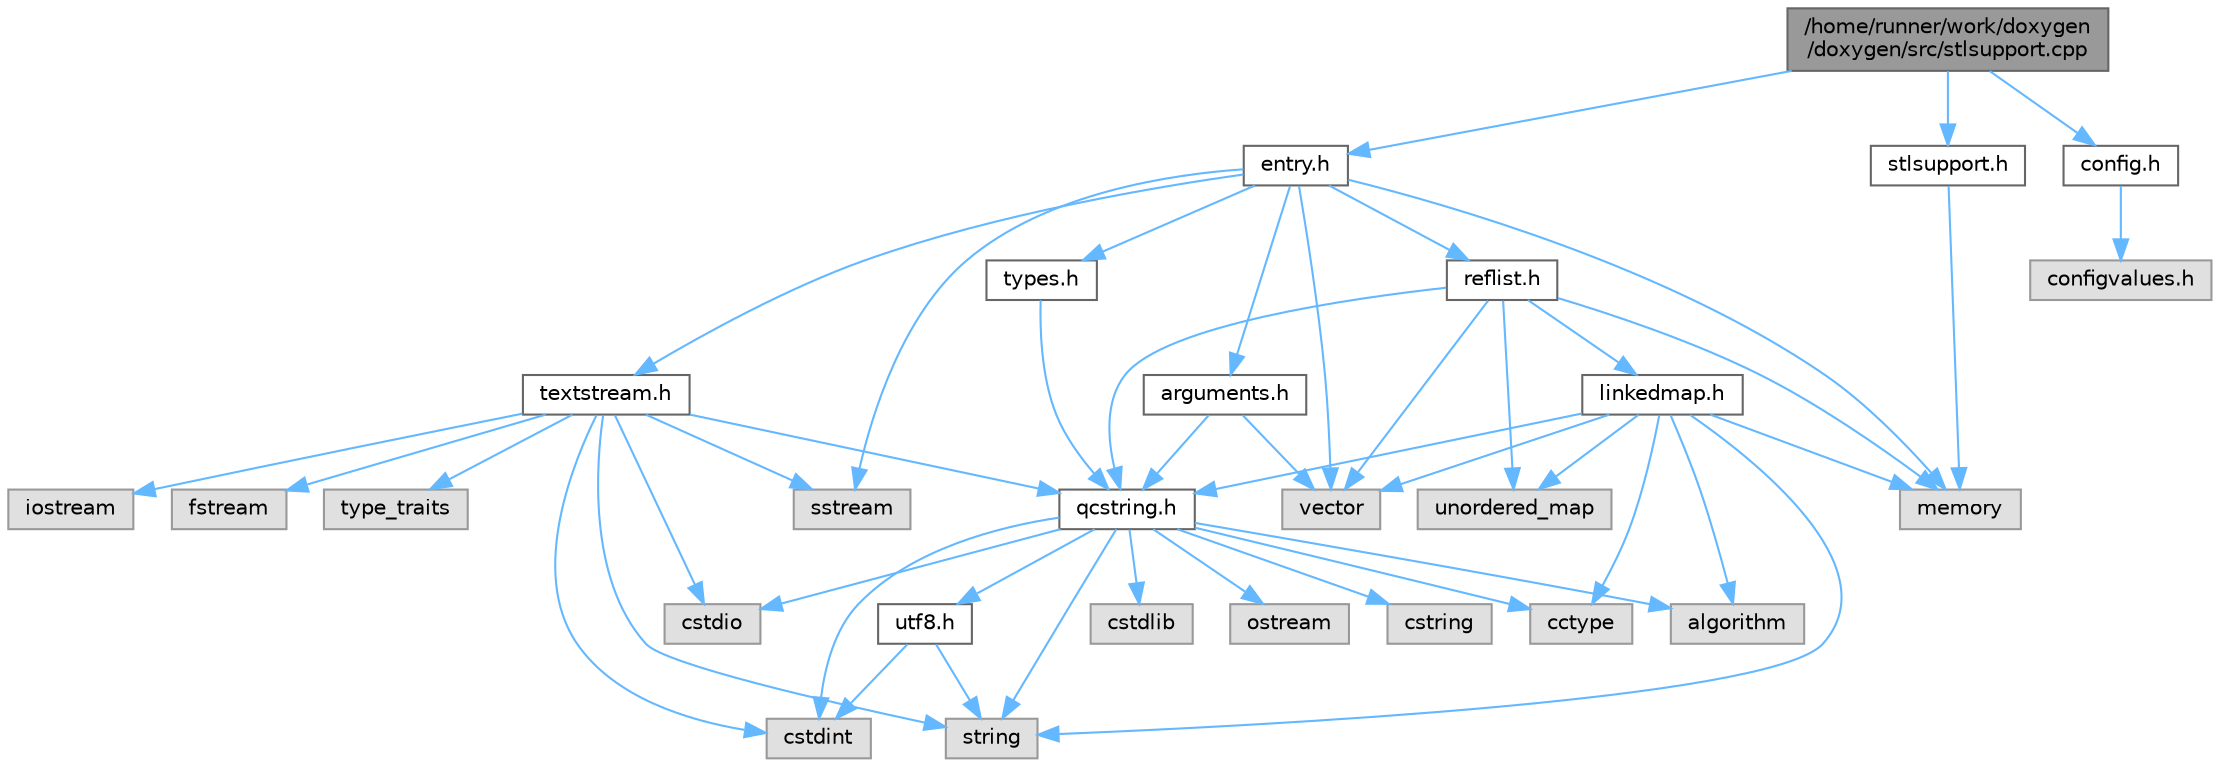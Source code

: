 digraph "/home/runner/work/doxygen/doxygen/src/stlsupport.cpp"
{
 // INTERACTIVE_SVG=YES
 // LATEX_PDF_SIZE
  bgcolor="transparent";
  edge [fontname=Helvetica,fontsize=10,labelfontname=Helvetica,labelfontsize=10];
  node [fontname=Helvetica,fontsize=10,shape=box,height=0.2,width=0.4];
  Node1 [id="Node000001",label="/home/runner/work/doxygen\l/doxygen/src/stlsupport.cpp",height=0.2,width=0.4,color="gray40", fillcolor="grey60", style="filled", fontcolor="black"];
  Node1 -> Node2 [id="edge1_Node000001_Node000002",color="steelblue1",style="solid"];
  Node2 [id="Node000002",label="stlsupport.h",height=0.2,width=0.4,color="grey40", fillcolor="white", style="filled",URL="$d1/d8b/stlsupport_8h.html",tooltip=" "];
  Node2 -> Node3 [id="edge2_Node000002_Node000003",color="steelblue1",style="solid"];
  Node3 [id="Node000003",label="memory",height=0.2,width=0.4,color="grey60", fillcolor="#E0E0E0", style="filled"];
  Node1 -> Node4 [id="edge3_Node000001_Node000004",color="steelblue1",style="solid"];
  Node4 [id="Node000004",label="entry.h",height=0.2,width=0.4,color="grey40", fillcolor="white", style="filled",URL="$d1/dc6/entry_8h.html",tooltip=" "];
  Node4 -> Node5 [id="edge4_Node000004_Node000005",color="steelblue1",style="solid"];
  Node5 [id="Node000005",label="vector",height=0.2,width=0.4,color="grey60", fillcolor="#E0E0E0", style="filled"];
  Node4 -> Node3 [id="edge5_Node000004_Node000003",color="steelblue1",style="solid"];
  Node4 -> Node6 [id="edge6_Node000004_Node000006",color="steelblue1",style="solid"];
  Node6 [id="Node000006",label="sstream",height=0.2,width=0.4,color="grey60", fillcolor="#E0E0E0", style="filled"];
  Node4 -> Node7 [id="edge7_Node000004_Node000007",color="steelblue1",style="solid"];
  Node7 [id="Node000007",label="types.h",height=0.2,width=0.4,color="grey40", fillcolor="white", style="filled",URL="$d9/d49/types_8h.html",tooltip="This file contains a number of basic enums and types."];
  Node7 -> Node8 [id="edge8_Node000007_Node000008",color="steelblue1",style="solid"];
  Node8 [id="Node000008",label="qcstring.h",height=0.2,width=0.4,color="grey40", fillcolor="white", style="filled",URL="$d7/d5c/qcstring_8h.html",tooltip=" "];
  Node8 -> Node9 [id="edge9_Node000008_Node000009",color="steelblue1",style="solid"];
  Node9 [id="Node000009",label="string",height=0.2,width=0.4,color="grey60", fillcolor="#E0E0E0", style="filled"];
  Node8 -> Node10 [id="edge10_Node000008_Node000010",color="steelblue1",style="solid"];
  Node10 [id="Node000010",label="algorithm",height=0.2,width=0.4,color="grey60", fillcolor="#E0E0E0", style="filled"];
  Node8 -> Node11 [id="edge11_Node000008_Node000011",color="steelblue1",style="solid"];
  Node11 [id="Node000011",label="cctype",height=0.2,width=0.4,color="grey60", fillcolor="#E0E0E0", style="filled"];
  Node8 -> Node12 [id="edge12_Node000008_Node000012",color="steelblue1",style="solid"];
  Node12 [id="Node000012",label="cstring",height=0.2,width=0.4,color="grey60", fillcolor="#E0E0E0", style="filled"];
  Node8 -> Node13 [id="edge13_Node000008_Node000013",color="steelblue1",style="solid"];
  Node13 [id="Node000013",label="cstdio",height=0.2,width=0.4,color="grey60", fillcolor="#E0E0E0", style="filled"];
  Node8 -> Node14 [id="edge14_Node000008_Node000014",color="steelblue1",style="solid"];
  Node14 [id="Node000014",label="cstdlib",height=0.2,width=0.4,color="grey60", fillcolor="#E0E0E0", style="filled"];
  Node8 -> Node15 [id="edge15_Node000008_Node000015",color="steelblue1",style="solid"];
  Node15 [id="Node000015",label="cstdint",height=0.2,width=0.4,color="grey60", fillcolor="#E0E0E0", style="filled"];
  Node8 -> Node16 [id="edge16_Node000008_Node000016",color="steelblue1",style="solid"];
  Node16 [id="Node000016",label="ostream",height=0.2,width=0.4,color="grey60", fillcolor="#E0E0E0", style="filled"];
  Node8 -> Node17 [id="edge17_Node000008_Node000017",color="steelblue1",style="solid"];
  Node17 [id="Node000017",label="utf8.h",height=0.2,width=0.4,color="grey40", fillcolor="white", style="filled",URL="$db/d7c/utf8_8h.html",tooltip="Various UTF8 related helper functions."];
  Node17 -> Node15 [id="edge18_Node000017_Node000015",color="steelblue1",style="solid"];
  Node17 -> Node9 [id="edge19_Node000017_Node000009",color="steelblue1",style="solid"];
  Node4 -> Node18 [id="edge20_Node000004_Node000018",color="steelblue1",style="solid"];
  Node18 [id="Node000018",label="arguments.h",height=0.2,width=0.4,color="grey40", fillcolor="white", style="filled",URL="$df/d9b/arguments_8h.html",tooltip=" "];
  Node18 -> Node5 [id="edge21_Node000018_Node000005",color="steelblue1",style="solid"];
  Node18 -> Node8 [id="edge22_Node000018_Node000008",color="steelblue1",style="solid"];
  Node4 -> Node19 [id="edge23_Node000004_Node000019",color="steelblue1",style="solid"];
  Node19 [id="Node000019",label="reflist.h",height=0.2,width=0.4,color="grey40", fillcolor="white", style="filled",URL="$d1/d02/reflist_8h.html",tooltip=" "];
  Node19 -> Node5 [id="edge24_Node000019_Node000005",color="steelblue1",style="solid"];
  Node19 -> Node20 [id="edge25_Node000019_Node000020",color="steelblue1",style="solid"];
  Node20 [id="Node000020",label="unordered_map",height=0.2,width=0.4,color="grey60", fillcolor="#E0E0E0", style="filled"];
  Node19 -> Node3 [id="edge26_Node000019_Node000003",color="steelblue1",style="solid"];
  Node19 -> Node8 [id="edge27_Node000019_Node000008",color="steelblue1",style="solid"];
  Node19 -> Node21 [id="edge28_Node000019_Node000021",color="steelblue1",style="solid"];
  Node21 [id="Node000021",label="linkedmap.h",height=0.2,width=0.4,color="grey40", fillcolor="white", style="filled",URL="$da/de1/linkedmap_8h.html",tooltip=" "];
  Node21 -> Node20 [id="edge29_Node000021_Node000020",color="steelblue1",style="solid"];
  Node21 -> Node5 [id="edge30_Node000021_Node000005",color="steelblue1",style="solid"];
  Node21 -> Node3 [id="edge31_Node000021_Node000003",color="steelblue1",style="solid"];
  Node21 -> Node9 [id="edge32_Node000021_Node000009",color="steelblue1",style="solid"];
  Node21 -> Node10 [id="edge33_Node000021_Node000010",color="steelblue1",style="solid"];
  Node21 -> Node11 [id="edge34_Node000021_Node000011",color="steelblue1",style="solid"];
  Node21 -> Node8 [id="edge35_Node000021_Node000008",color="steelblue1",style="solid"];
  Node4 -> Node22 [id="edge36_Node000004_Node000022",color="steelblue1",style="solid"];
  Node22 [id="Node000022",label="textstream.h",height=0.2,width=0.4,color="grey40", fillcolor="white", style="filled",URL="$d4/d7d/textstream_8h.html",tooltip=" "];
  Node22 -> Node9 [id="edge37_Node000022_Node000009",color="steelblue1",style="solid"];
  Node22 -> Node23 [id="edge38_Node000022_Node000023",color="steelblue1",style="solid"];
  Node23 [id="Node000023",label="iostream",height=0.2,width=0.4,color="grey60", fillcolor="#E0E0E0", style="filled"];
  Node22 -> Node6 [id="edge39_Node000022_Node000006",color="steelblue1",style="solid"];
  Node22 -> Node15 [id="edge40_Node000022_Node000015",color="steelblue1",style="solid"];
  Node22 -> Node13 [id="edge41_Node000022_Node000013",color="steelblue1",style="solid"];
  Node22 -> Node24 [id="edge42_Node000022_Node000024",color="steelblue1",style="solid"];
  Node24 [id="Node000024",label="fstream",height=0.2,width=0.4,color="grey60", fillcolor="#E0E0E0", style="filled"];
  Node22 -> Node25 [id="edge43_Node000022_Node000025",color="steelblue1",style="solid"];
  Node25 [id="Node000025",label="type_traits",height=0.2,width=0.4,color="grey60", fillcolor="#E0E0E0", style="filled"];
  Node22 -> Node8 [id="edge44_Node000022_Node000008",color="steelblue1",style="solid"];
  Node1 -> Node26 [id="edge45_Node000001_Node000026",color="steelblue1",style="solid"];
  Node26 [id="Node000026",label="config.h",height=0.2,width=0.4,color="grey40", fillcolor="white", style="filled",URL="$db/d16/config_8h.html",tooltip=" "];
  Node26 -> Node27 [id="edge46_Node000026_Node000027",color="steelblue1",style="solid"];
  Node27 [id="Node000027",label="configvalues.h",height=0.2,width=0.4,color="grey60", fillcolor="#E0E0E0", style="filled"];
}
